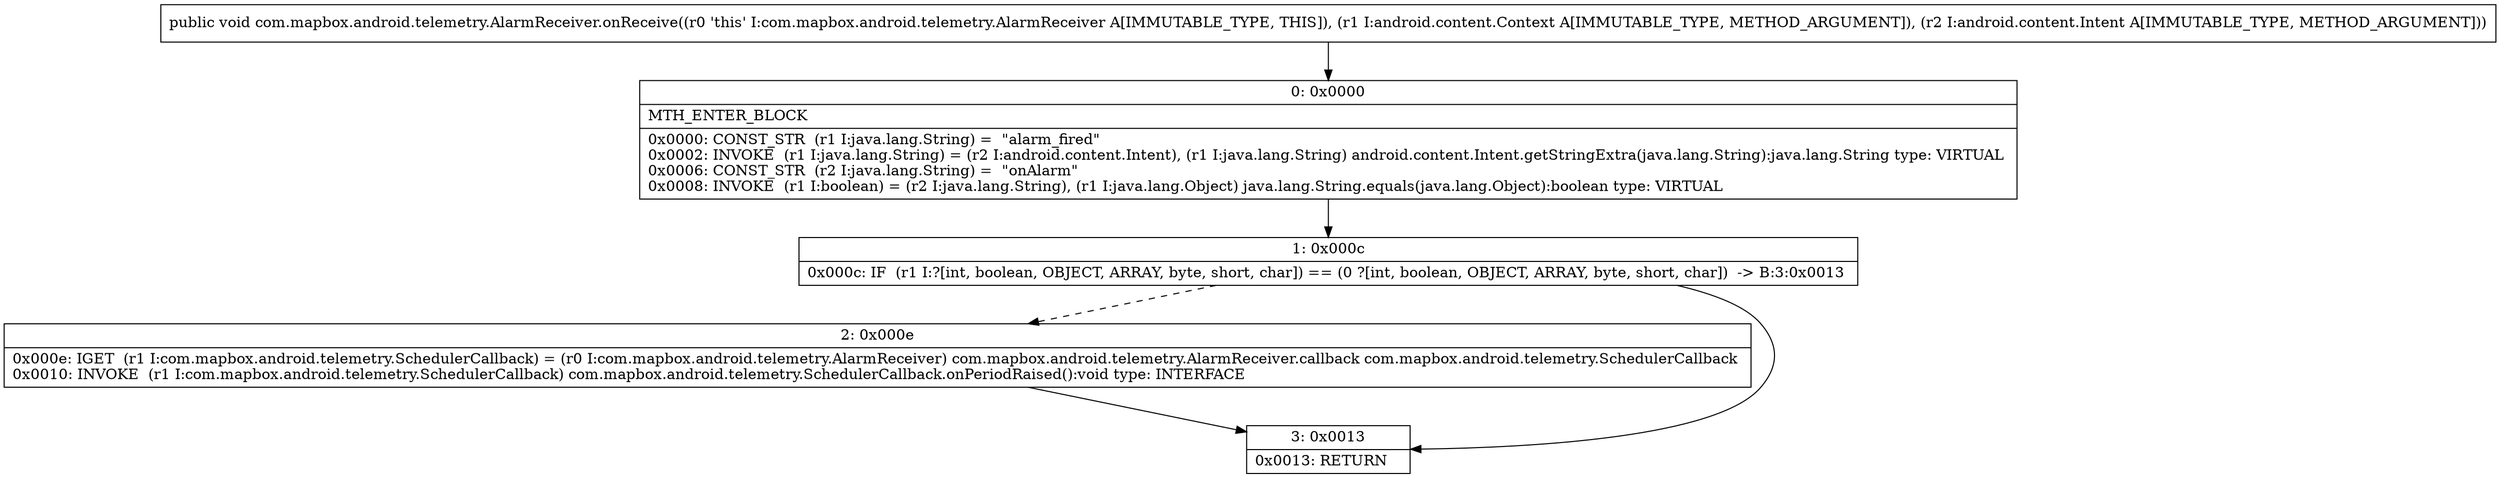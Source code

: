 digraph "CFG forcom.mapbox.android.telemetry.AlarmReceiver.onReceive(Landroid\/content\/Context;Landroid\/content\/Intent;)V" {
Node_0 [shape=record,label="{0\:\ 0x0000|MTH_ENTER_BLOCK\l|0x0000: CONST_STR  (r1 I:java.lang.String) =  \"alarm_fired\" \l0x0002: INVOKE  (r1 I:java.lang.String) = (r2 I:android.content.Intent), (r1 I:java.lang.String) android.content.Intent.getStringExtra(java.lang.String):java.lang.String type: VIRTUAL \l0x0006: CONST_STR  (r2 I:java.lang.String) =  \"onAlarm\" \l0x0008: INVOKE  (r1 I:boolean) = (r2 I:java.lang.String), (r1 I:java.lang.Object) java.lang.String.equals(java.lang.Object):boolean type: VIRTUAL \l}"];
Node_1 [shape=record,label="{1\:\ 0x000c|0x000c: IF  (r1 I:?[int, boolean, OBJECT, ARRAY, byte, short, char]) == (0 ?[int, boolean, OBJECT, ARRAY, byte, short, char])  \-\> B:3:0x0013 \l}"];
Node_2 [shape=record,label="{2\:\ 0x000e|0x000e: IGET  (r1 I:com.mapbox.android.telemetry.SchedulerCallback) = (r0 I:com.mapbox.android.telemetry.AlarmReceiver) com.mapbox.android.telemetry.AlarmReceiver.callback com.mapbox.android.telemetry.SchedulerCallback \l0x0010: INVOKE  (r1 I:com.mapbox.android.telemetry.SchedulerCallback) com.mapbox.android.telemetry.SchedulerCallback.onPeriodRaised():void type: INTERFACE \l}"];
Node_3 [shape=record,label="{3\:\ 0x0013|0x0013: RETURN   \l}"];
MethodNode[shape=record,label="{public void com.mapbox.android.telemetry.AlarmReceiver.onReceive((r0 'this' I:com.mapbox.android.telemetry.AlarmReceiver A[IMMUTABLE_TYPE, THIS]), (r1 I:android.content.Context A[IMMUTABLE_TYPE, METHOD_ARGUMENT]), (r2 I:android.content.Intent A[IMMUTABLE_TYPE, METHOD_ARGUMENT])) }"];
MethodNode -> Node_0;
Node_0 -> Node_1;
Node_1 -> Node_2[style=dashed];
Node_1 -> Node_3;
Node_2 -> Node_3;
}

